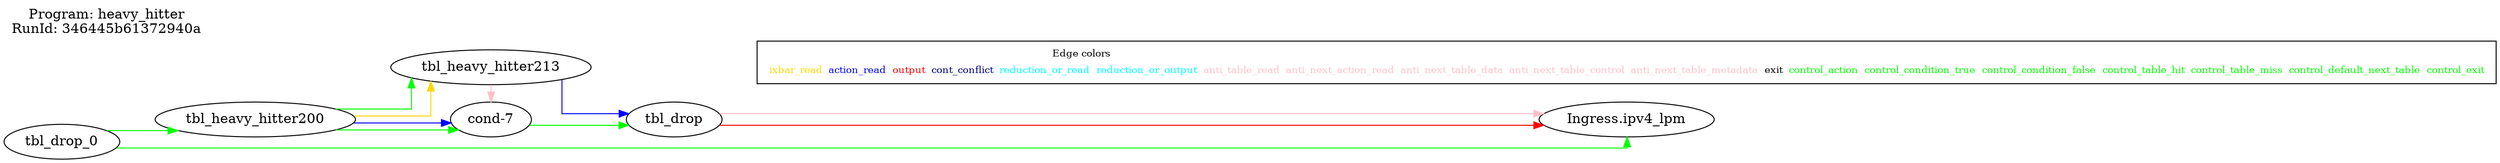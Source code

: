 digraph table_deps {
  splines=ortho; rankdir=LR;
  label="Program: heavy_hitter
RunId: 346445b61372940a
";
  labelloc=t; labeljust=l;
  { "tbl_drop_0"; "tbl_heavy_hitter200"; }
  { rank = same; "Ingress.ipv4_lpm"; }
  { rank = same; "tbl_heavy_hitter213"; "cond-7"; }
  { rank = same; "tbl_drop"; }
   "tbl_drop_0" -> "tbl_heavy_hitter200" [ label= "",color=green ];
   "tbl_drop_0" -> "Ingress.ipv4_lpm" [ label= "",color=green ];
   "tbl_heavy_hitter200" -> "tbl_heavy_hitter213" [ label= "",color=green ];
   "tbl_heavy_hitter200" -> "cond-7" [ label= "",color=green ];
   "cond-7" -> "tbl_drop" [ label= "",color=green ];
   "tbl_heavy_hitter200" -> "tbl_heavy_hitter213" [ label= "",color=gold ];
   "tbl_heavy_hitter200" -> "cond-7" [ label= "",color=blue ];
   "tbl_heavy_hitter213" -> "tbl_drop" [ label= "",color=blue ];
   "tbl_drop" -> "Ingress.ipv4_lpm" [ label= "",color=red ];
   "tbl_drop" -> "Ingress.ipv4_lpm" [ label= "",color=pink ];
   "tbl_heavy_hitter213" -> "cond-7" [ label= "",color=pink ];
  { rank=max;
    subgraph cluster_legend { node [ shape=record; fontsize=10];
      empty [label=<<table border="0" cellborder="0"><tr><td colspan="8">Edge colors</td></tr><tr><td><font color="gold">ixbar_read</font></td><td><font color="blue">action_read</font></td><td><font color="red">output</font></td><td><font color="navy">cont_conflict</font></td><td><font color="cyan">reduction_or_read</font></td><td><font color="cyan">reduction_or_output</font></td><td><font color="pink">anti_table_read</font></td><td><font color="pink">anti_next_action_read</font></td><td><font color="pink">anti_next_table_data</font></td><td><font color="pink">anti_next_table_control</font></td><td><font color="pink">anti_next_table_metadata</font></td><td><font color="black">exit</font></td><td><font color="green">control_action</font></td><td><font color="green">control_condition_true</font></td><td><font color="green">control_condition_false</font></td><td><font color="green">control_table_hit</font></td><td><font color="green">control_table_miss</font></td><td><font color="green">control_default_next_table</font></td><td><font color="green">control_exit</font></td></tr></table>>;]
    }
  }
}
